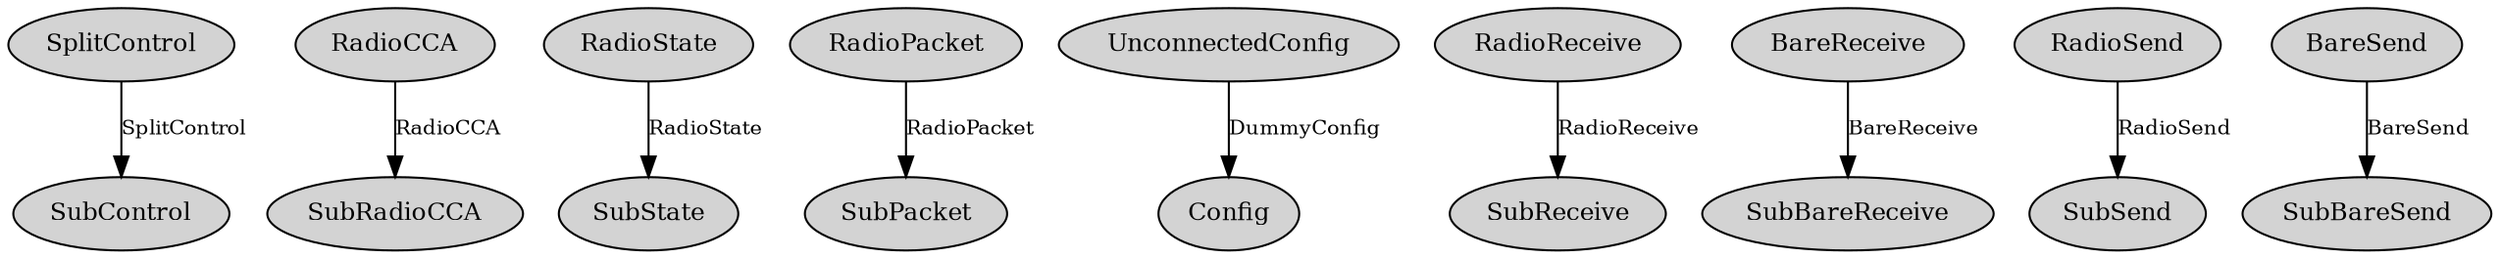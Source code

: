digraph "tos.lib.rfxlink.layers.DummyLayerC" {
  n0x2ace82614838 [shape=ellipse, style=filled, label="SplitControl", fontsize=12];
  n0x2ace8260c780 [shape=ellipse, style=filled, label="SubControl", fontsize=12];
  n0x2ace8260b998 [shape=ellipse, style=filled, label="RadioCCA", fontsize=12];
  n0x2ace82606848 [shape=ellipse, style=filled, label="SubRadioCCA", fontsize=12];
  n0x2ace82610388 [shape=ellipse, style=filled, label="RadioState", fontsize=12];
  n0x2ace82608420 [shape=ellipse, style=filled, label="SubState", fontsize=12];
  n0x2ace8260d150 [shape=ellipse, style=filled, label="RadioPacket", fontsize=12];
  n0x2ace826050c0 [shape=ellipse, style=filled, label="SubPacket", fontsize=12];
  n0x2ace8260c020 [shape=ellipse, style=filled, label="UnconnectedConfig", fontsize=12];
  n0x2ace82604020 [shape=ellipse, style=filled, label="Config", fontsize=12];
  n0x2ace8260fa78 [shape=ellipse, style=filled, label="RadioReceive", fontsize=12];
  n0x2ace82606020 [shape=ellipse, style=filled, label="SubReceive", fontsize=12];
  n0x2ace82611d60 [shape=ellipse, style=filled, label="BareReceive", fontsize=12];
  n0x2ace82609d58 [shape=ellipse, style=filled, label="SubBareReceive", fontsize=12];
  n0x2ace8260f150 [shape=ellipse, style=filled, label="RadioSend", fontsize=12];
  n0x2ace826074d8 [shape=ellipse, style=filled, label="SubSend", fontsize=12];
  n0x2ace82611448 [shape=ellipse, style=filled, label="BareSend", fontsize=12];
  n0x2ace82609370 [shape=ellipse, style=filled, label="SubBareSend", fontsize=12];
  "n0x2ace82614838" -> "n0x2ace8260c780" [label="SplitControl", URL="../ihtml/tos.interfaces.SplitControl.html", fontsize=10];
  "n0x2ace8260b998" -> "n0x2ace82606848" [label="RadioCCA", URL="../ihtml/tos.lib.rfxlink.util.RadioCCA.html", fontsize=10];
  "n0x2ace82610388" -> "n0x2ace82608420" [label="RadioState", URL="../ihtml/tos.lib.rfxlink.util.RadioState.html", fontsize=10];
  "n0x2ace8260d150" -> "n0x2ace826050c0" [label="RadioPacket", URL="../ihtml/tos.lib.rfxlink.util.RadioPacket.html", fontsize=10];
  "n0x2ace8260c020" -> "n0x2ace82604020" [label="DummyConfig", URL="../ihtml/tos.lib.rfxlink.layers.DummyConfig.html", fontsize=10];
  "n0x2ace8260fa78" -> "n0x2ace82606020" [label="RadioReceive", URL="../ihtml/tos.lib.rfxlink.util.RadioReceive.html", fontsize=10];
  "n0x2ace82611d60" -> "n0x2ace82609d58" [label="BareReceive", URL="../ihtml/tos.lib.rfxlink.util.BareReceive.html", fontsize=10];
  "n0x2ace8260f150" -> "n0x2ace826074d8" [label="RadioSend", URL="../ihtml/tos.lib.rfxlink.util.RadioSend.html", fontsize=10];
  "n0x2ace82611448" -> "n0x2ace82609370" [label="BareSend", URL="../ihtml/tos.lib.rfxlink.util.BareSend.html", fontsize=10];
}
